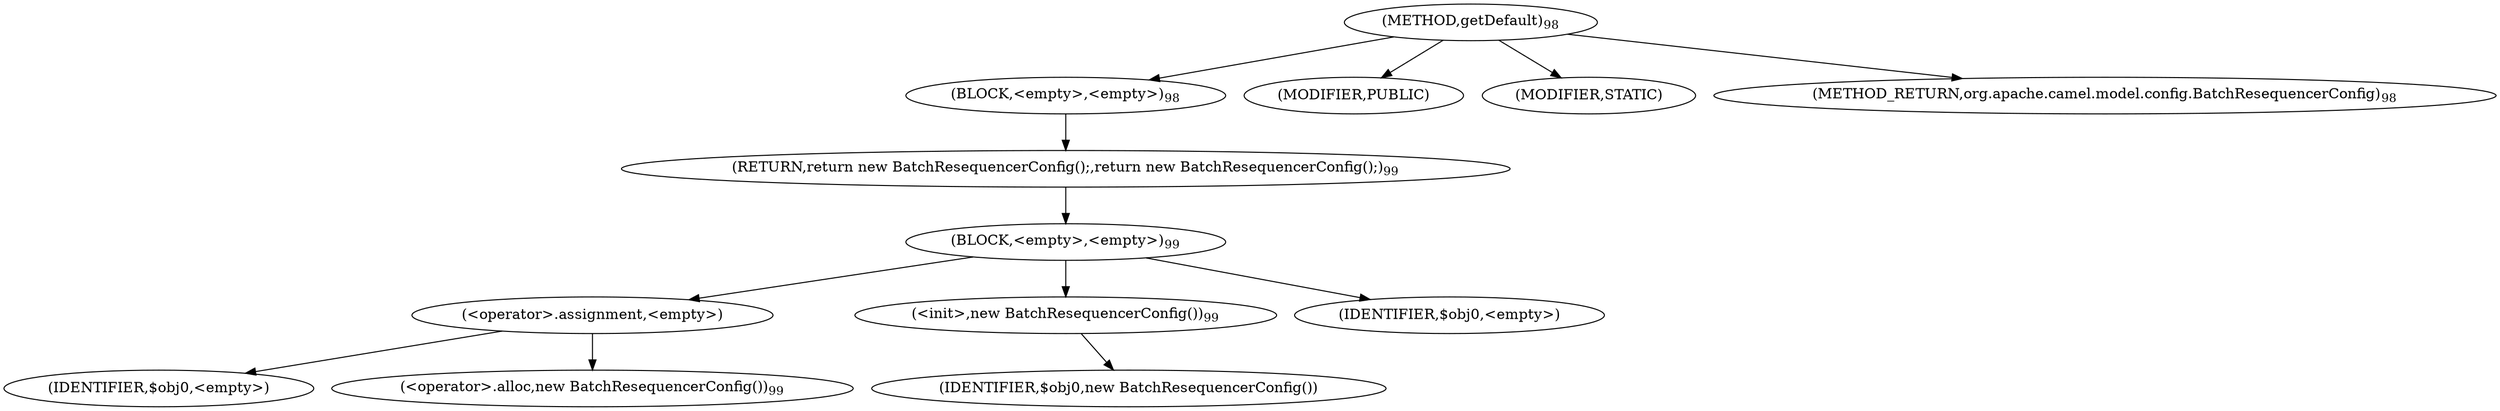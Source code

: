 digraph "getDefault" {  
"59" [label = <(METHOD,getDefault)<SUB>98</SUB>> ]
"60" [label = <(BLOCK,&lt;empty&gt;,&lt;empty&gt;)<SUB>98</SUB>> ]
"61" [label = <(RETURN,return new BatchResequencerConfig();,return new BatchResequencerConfig();)<SUB>99</SUB>> ]
"62" [label = <(BLOCK,&lt;empty&gt;,&lt;empty&gt;)<SUB>99</SUB>> ]
"63" [label = <(&lt;operator&gt;.assignment,&lt;empty&gt;)> ]
"64" [label = <(IDENTIFIER,$obj0,&lt;empty&gt;)> ]
"65" [label = <(&lt;operator&gt;.alloc,new BatchResequencerConfig())<SUB>99</SUB>> ]
"66" [label = <(&lt;init&gt;,new BatchResequencerConfig())<SUB>99</SUB>> ]
"67" [label = <(IDENTIFIER,$obj0,new BatchResequencerConfig())> ]
"68" [label = <(IDENTIFIER,$obj0,&lt;empty&gt;)> ]
"69" [label = <(MODIFIER,PUBLIC)> ]
"70" [label = <(MODIFIER,STATIC)> ]
"71" [label = <(METHOD_RETURN,org.apache.camel.model.config.BatchResequencerConfig)<SUB>98</SUB>> ]
  "59" -> "60" 
  "59" -> "69" 
  "59" -> "70" 
  "59" -> "71" 
  "60" -> "61" 
  "61" -> "62" 
  "62" -> "63" 
  "62" -> "66" 
  "62" -> "68" 
  "63" -> "64" 
  "63" -> "65" 
  "66" -> "67" 
}
